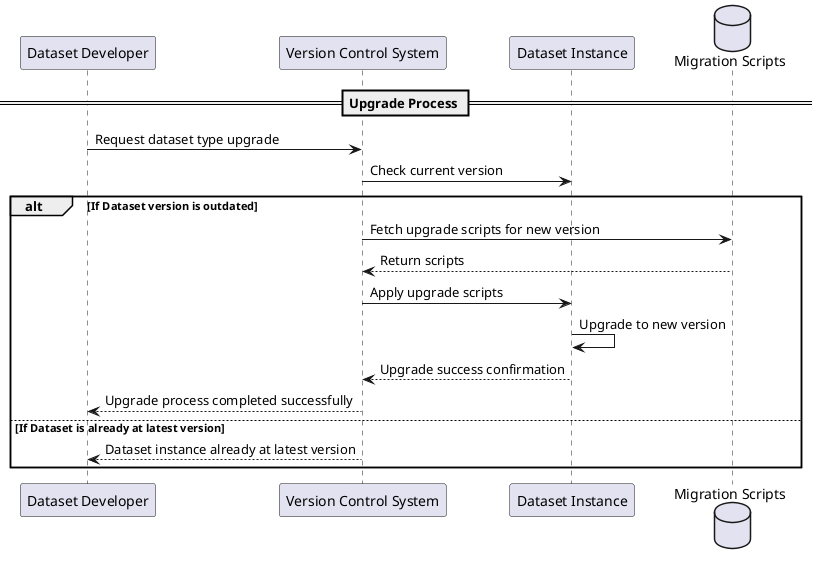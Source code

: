 @startuml
participant "Dataset Developer" as developer
participant "Version Control System" as VCS
participant "Dataset Instance" as Dataset
database "Migration Scripts" as Scripts

== Upgrade Process ==
developer -> VCS: Request dataset type upgrade
VCS -> Dataset: Check current version
alt If Dataset version is outdated
  VCS -> Scripts: Fetch upgrade scripts for new version
  Scripts --> VCS: Return scripts
  VCS -> Dataset: Apply upgrade scripts
  Dataset -> Dataset: Upgrade to new version
  Dataset --> VCS: Upgrade success confirmation
  VCS --> developer: Upgrade process completed successfully
else If Dataset is already at latest version
  VCS --> developer: Dataset instance already at latest version
end

@enduml